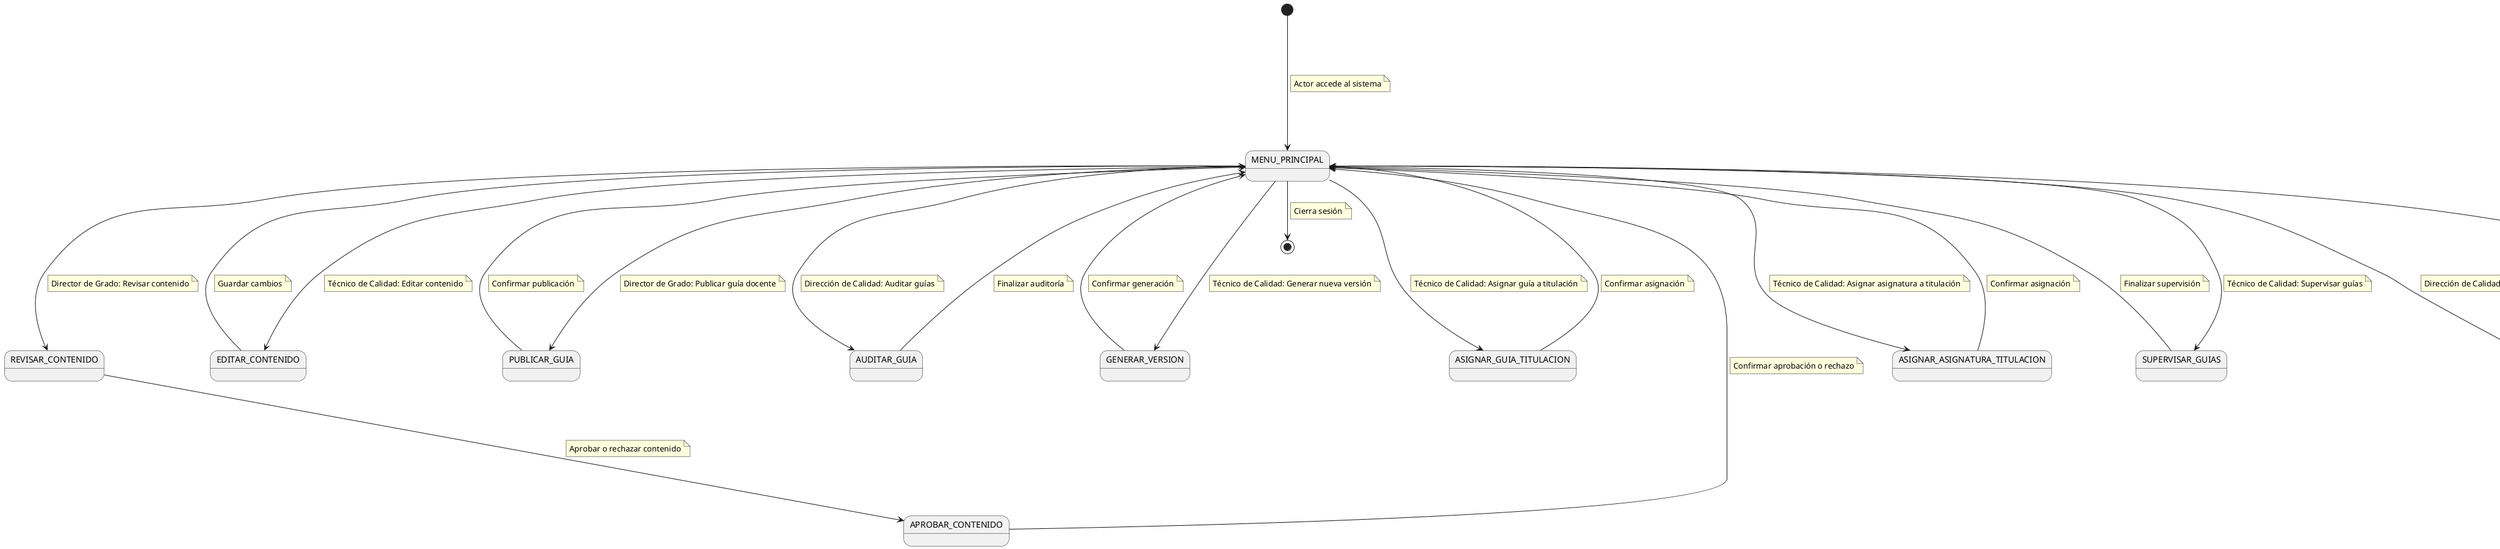 @startuml diagramaContextoGuiasDocentes

state "MENU_PRINCIPAL" as MenuPrincipal
state "EDITAR_CONTENIDO" as EditarContenido
state "REVISAR_CONTENIDO" as RevisarContenido
state "APROBAR_CONTENIDO" as AprobarContenido
state "PUBLICAR_GUIA" as PublicarGuia
state "AUDITAR_GUIA" as AuditarGuia
state "GENERAR_VERSION" as GenerarVersion
state "ASIGNAR_GUIA_TITULACION" as AsignarGuiaTitulacion
state "ASIGNAR_ASIGNATURA_TITULACION" as AsignarAsignaturaTitulacion
state "SUPERVISAR_GUIAS" as SupervisarGuias
state "VERIFICAR_MEMORIA" as VerificarMemoria

[*] ----> MenuPrincipal
    note on link
        Actor accede al sistema
    end note

MenuPrincipal --> [*]
    note on link
        Cierra sesión
    end note

MenuPrincipal -> EditarContenido
    note on link
        Técnico de Calidad: Editar contenido
    end note

EditarContenido ----> MenuPrincipal
    note on link
        Guardar cambios
    end note

MenuPrincipal ----> RevisarContenido
    note on link
        Director de Grado: Revisar contenido
    end note

RevisarContenido ----> AprobarContenido
    note on link
        Aprobar o rechazar contenido
    end note

AprobarContenido ----> MenuPrincipal
    note on link
        Confirmar aprobación o rechazo
    end note

MenuPrincipal ----> PublicarGuia
    note on link
        Director de Grado: Publicar guía docente
    end note

PublicarGuia ----> MenuPrincipal
    note on link
        Confirmar publicación
    end note

MenuPrincipal ----> AuditarGuia
    note on link
        Dirección de Calidad: Auditar guías
    end note

AuditarGuia ----> MenuPrincipal
    note on link
        Finalizar auditoría
    end note

MenuPrincipal ----> GenerarVersion
    note on link
        Técnico de Calidad: Generar nueva versión
    end note

GenerarVersion ----> MenuPrincipal
    note on link
        Confirmar generación
    end note

MenuPrincipal ----> AsignarGuiaTitulacion
    note on link
        Técnico de Calidad: Asignar guía a titulación
    end note

AsignarGuiaTitulacion ----> MenuPrincipal
    note on link
        Confirmar asignación
    end note

MenuPrincipal ----> AsignarAsignaturaTitulacion
    note on link
        Técnico de Calidad: Asignar asignatura a titulación
    end note

AsignarAsignaturaTitulacion ----> MenuPrincipal
    note on link
        Confirmar asignación
    end note

MenuPrincipal ----> SupervisarGuias
    note on link
        Técnico de Calidad: Supervisar guías
    end note

SupervisarGuias ----> MenuPrincipal
    note on link
        Finalizar supervisión
    end note

MenuPrincipal ----> VerificarMemoria
    note on link
        Dirección de Calidad: Verificar cumplimiento con memoria
    end note

VerificarMemoria ----> MenuPrincipal
    note on link
        Confirmar verificación
    end note

@enduml
